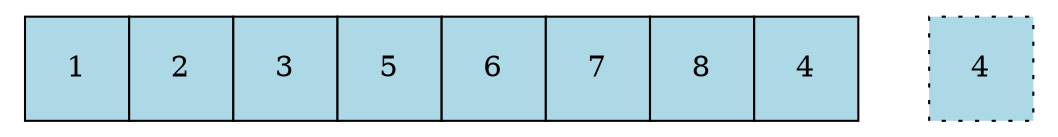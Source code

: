 digraph G
{
    node1
        [
        shape = none
            label = <<table border="0" cellspacing="0">
            <tr>
            <td port="port0" width="50" height="50" bgcolor="lightblue" border="1">1</td>
            <td port="port1" width="50" height="50" bgcolor="lightblue" border="1">2</td>
            <td port="port2" width="50" height="50" bgcolor="lightblue" border="1">3</td>
            <td port="port3" width="50" height="50" bgcolor="lightblue" border="1">5</td>
            <td port="port4" width="50" height="50" bgcolor="lightblue" border="1">6</td>
            <td port="port5" width="50" height="50" bgcolor="lightblue" border="1">7</td>
            <td port="port6" width="50" height="50" bgcolor="lightblue" border="1">8</td>
            <td port="port7" width="50" height="50" bgcolor="lightblue" border="1">4</td>
            </tr>
            </table>>
        ]
    node2
    [
        shape = none
        label = <<table border="0" cellspacing="0">
                    <tr><td port="data" style="dotted" width="50" height="50"
                    bgcolor="lightblue" border="1"> 4 </td></tr>
                </table>>
    ]
}
